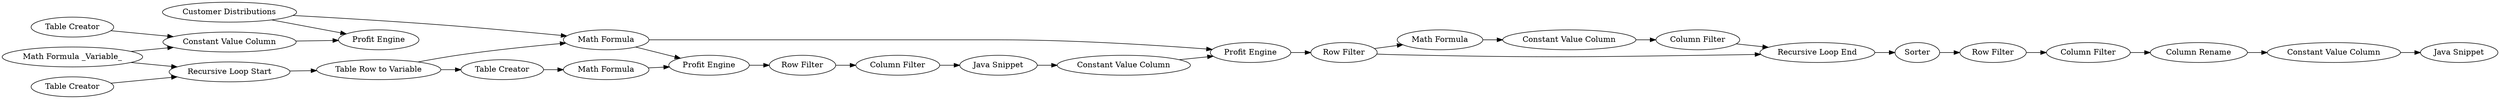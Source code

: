 digraph {
	20 -> 21
	26 -> 18
	13 -> 14
	1 -> 6
	7 -> 24
	6 -> 8
	21 -> 29
	12 -> 13
	16 -> 26
	34 -> 7
	18 -> 19
	31 -> 32
	14 -> 15
	11 -> 12
	8 -> 11
	28 -> 9
	23 -> 30
	28 -> 32
	29 -> 23
	30 -> 22
	15 -> 17
	6 -> 15
	34 -> 6
	24 -> 8
	32 -> 33
	9 -> 34
	17 -> 19
	19 -> 20
	17 -> 16
	1 -> 33
	4 -> 9
	7 [label="Table Creator"]
	9 [label="Recursive Loop Start"]
	26 [label="Constant Value Column"]
	18 [label="Column Filter"]
	21 [label="Row Filter"]
	8 [label="Profit Engine"]
	32 [label="Constant Value Column"]
	17 [label="Row Filter"]
	19 [label="Recursive Loop End"]
	24 [label="Math Formula"]
	31 [label="Table Creator"]
	6 [label="Math Formula"]
	15 [label="Profit Engine"]
	12 [label="Column Filter"]
	16 [label="Math Formula"]
	1 [label="Customer Distributions"]
	22 [label="Java Snippet"]
	28 [label="Math Formula _Variable_"]
	11 [label="Row Filter"]
	4 [label="Table Creator"]
	23 [label="Column Rename"]
	14 [label="Constant Value Column"]
	13 [label="Java Snippet"]
	20 [label=Sorter]
	34 [label="Table Row to Variable"]
	29 [label="Column Filter"]
	33 [label="Profit Engine"]
	30 [label="Constant Value Column"]
	rankdir=LR
}
